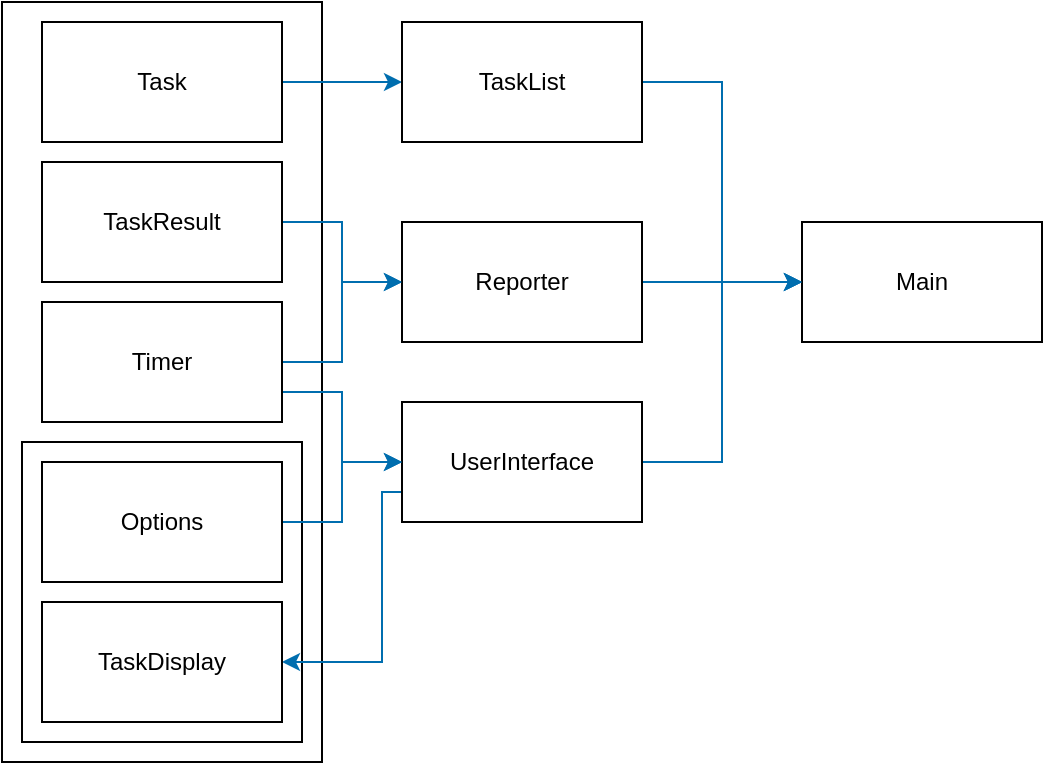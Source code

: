 <mxfile version="13.1.13" type="device"><diagram id="YOTNXS38QvDWAtKlZDl3" name="Page-1"><mxGraphModel dx="1113" dy="797" grid="1" gridSize="10" guides="1" tooltips="1" connect="1" arrows="1" fold="1" page="1" pageScale="1" pageWidth="850" pageHeight="1100" math="0" shadow="0"><root><mxCell id="0"/><mxCell id="1" parent="0"/><mxCell id="z2-pYEgkOUEVxaH-GHpu-48" value="" style="rounded=0;whiteSpace=wrap;html=1;fillColor=#ffffff;" vertex="1" parent="1"><mxGeometry x="10" y="10" width="160" height="380" as="geometry"/></mxCell><mxCell id="z2-pYEgkOUEVxaH-GHpu-38" value="" style="rounded=0;whiteSpace=wrap;html=1;fillColor=#ffffff;" vertex="1" parent="1"><mxGeometry x="20" y="230" width="140" height="150" as="geometry"/></mxCell><mxCell id="z2-pYEgkOUEVxaH-GHpu-62" style="edgeStyle=orthogonalEdgeStyle;rounded=0;orthogonalLoop=1;jettySize=auto;html=1;exitX=1;exitY=0.5;exitDx=0;exitDy=0;entryX=0;entryY=0.5;entryDx=0;entryDy=0;fillColor=#1ba1e2;strokeColor=#006EAF;" edge="1" parent="1" source="z2-pYEgkOUEVxaH-GHpu-1" target="z2-pYEgkOUEVxaH-GHpu-5"><mxGeometry relative="1" as="geometry"/></mxCell><mxCell id="z2-pYEgkOUEVxaH-GHpu-64" style="edgeStyle=orthogonalEdgeStyle;rounded=0;orthogonalLoop=1;jettySize=auto;html=1;exitX=0;exitY=0.75;exitDx=0;exitDy=0;entryX=1;entryY=0.5;entryDx=0;entryDy=0;fillColor=#1ba1e2;strokeColor=#006EAF;" edge="1" parent="1" source="z2-pYEgkOUEVxaH-GHpu-1" target="z2-pYEgkOUEVxaH-GHpu-3"><mxGeometry relative="1" as="geometry"><Array as="points"><mxPoint x="200" y="255"/><mxPoint x="200" y="340"/></Array></mxGeometry></mxCell><mxCell id="z2-pYEgkOUEVxaH-GHpu-1" value="UserInterface" style="rounded=0;whiteSpace=wrap;html=1;" vertex="1" parent="1"><mxGeometry x="210" y="210" width="120" height="60" as="geometry"/></mxCell><mxCell id="z2-pYEgkOUEVxaH-GHpu-50" style="edgeStyle=orthogonalEdgeStyle;rounded=0;orthogonalLoop=1;jettySize=auto;html=1;exitX=1;exitY=0.5;exitDx=0;exitDy=0;entryX=0;entryY=0.5;entryDx=0;entryDy=0;fillColor=#1ba1e2;strokeColor=#006EAF;" edge="1" parent="1" source="z2-pYEgkOUEVxaH-GHpu-2" target="z2-pYEgkOUEVxaH-GHpu-43"><mxGeometry relative="1" as="geometry"/></mxCell><mxCell id="z2-pYEgkOUEVxaH-GHpu-2" value="&lt;div&gt;Task&lt;/div&gt;" style="rounded=0;whiteSpace=wrap;html=1;" vertex="1" parent="1"><mxGeometry x="30" y="20" width="120" height="60" as="geometry"/></mxCell><mxCell id="z2-pYEgkOUEVxaH-GHpu-3" value="&lt;div&gt;TaskDisplay&lt;/div&gt;" style="rounded=0;whiteSpace=wrap;html=1;" vertex="1" parent="1"><mxGeometry x="30" y="310" width="120" height="60" as="geometry"/></mxCell><mxCell id="z2-pYEgkOUEVxaH-GHpu-5" value="&lt;div&gt;Main&lt;/div&gt;" style="rounded=0;whiteSpace=wrap;html=1;" vertex="1" parent="1"><mxGeometry x="410" y="120" width="120" height="60" as="geometry"/></mxCell><mxCell id="z2-pYEgkOUEVxaH-GHpu-67" style="edgeStyle=orthogonalEdgeStyle;rounded=0;orthogonalLoop=1;jettySize=auto;html=1;exitX=1;exitY=0.5;exitDx=0;exitDy=0;entryX=0;entryY=0.5;entryDx=0;entryDy=0;fillColor=#1ba1e2;strokeColor=#006EAF;" edge="1" parent="1" source="z2-pYEgkOUEVxaH-GHpu-6" target="z2-pYEgkOUEVxaH-GHpu-9"><mxGeometry relative="1" as="geometry"/></mxCell><mxCell id="z2-pYEgkOUEVxaH-GHpu-6" value="TaskResult" style="rounded=0;whiteSpace=wrap;html=1;" vertex="1" parent="1"><mxGeometry x="30" y="90" width="120" height="60" as="geometry"/></mxCell><mxCell id="z2-pYEgkOUEVxaH-GHpu-45" style="edgeStyle=orthogonalEdgeStyle;rounded=0;orthogonalLoop=1;jettySize=auto;html=1;exitX=1;exitY=0.5;exitDx=0;exitDy=0;entryX=0;entryY=0.5;entryDx=0;entryDy=0;fillColor=#1ba1e2;strokeColor=#006EAF;" edge="1" parent="1" source="z2-pYEgkOUEVxaH-GHpu-9" target="z2-pYEgkOUEVxaH-GHpu-5"><mxGeometry relative="1" as="geometry"/></mxCell><mxCell id="z2-pYEgkOUEVxaH-GHpu-9" value="&lt;div&gt;Reporter&lt;/div&gt;" style="rounded=0;whiteSpace=wrap;html=1;" vertex="1" parent="1"><mxGeometry x="210" y="120" width="120" height="60" as="geometry"/></mxCell><mxCell id="z2-pYEgkOUEVxaH-GHpu-60" style="edgeStyle=orthogonalEdgeStyle;rounded=0;orthogonalLoop=1;jettySize=auto;html=1;exitX=1;exitY=0.5;exitDx=0;exitDy=0;entryX=0;entryY=0.5;entryDx=0;entryDy=0;fillColor=#1ba1e2;strokeColor=#006EAF;" edge="1" parent="1" source="z2-pYEgkOUEVxaH-GHpu-23" target="z2-pYEgkOUEVxaH-GHpu-1"><mxGeometry relative="1" as="geometry"/></mxCell><mxCell id="z2-pYEgkOUEVxaH-GHpu-23" value="&lt;div&gt;Options&lt;/div&gt;" style="rounded=0;whiteSpace=wrap;html=1;" vertex="1" parent="1"><mxGeometry x="30" y="240" width="120" height="60" as="geometry"/></mxCell><mxCell id="z2-pYEgkOUEVxaH-GHpu-46" style="edgeStyle=orthogonalEdgeStyle;rounded=0;orthogonalLoop=1;jettySize=auto;html=1;exitX=1;exitY=0.5;exitDx=0;exitDy=0;entryX=0;entryY=0.5;entryDx=0;entryDy=0;fillColor=#1ba1e2;strokeColor=#006EAF;" edge="1" parent="1" source="z2-pYEgkOUEVxaH-GHpu-43" target="z2-pYEgkOUEVxaH-GHpu-5"><mxGeometry relative="1" as="geometry"/></mxCell><mxCell id="z2-pYEgkOUEVxaH-GHpu-43" value="TaskList" style="rounded=0;whiteSpace=wrap;html=1;" vertex="1" parent="1"><mxGeometry x="210" y="20" width="120" height="60" as="geometry"/></mxCell><mxCell id="z2-pYEgkOUEVxaH-GHpu-59" style="edgeStyle=orthogonalEdgeStyle;rounded=0;orthogonalLoop=1;jettySize=auto;html=1;exitX=1;exitY=0.75;exitDx=0;exitDy=0;entryX=0;entryY=0.5;entryDx=0;entryDy=0;fillColor=#1ba1e2;strokeColor=#006EAF;" edge="1" parent="1" source="z2-pYEgkOUEVxaH-GHpu-54" target="z2-pYEgkOUEVxaH-GHpu-1"><mxGeometry relative="1" as="geometry"/></mxCell><mxCell id="z2-pYEgkOUEVxaH-GHpu-68" style="edgeStyle=orthogonalEdgeStyle;rounded=0;orthogonalLoop=1;jettySize=auto;html=1;exitX=1;exitY=0.5;exitDx=0;exitDy=0;entryX=0;entryY=0.5;entryDx=0;entryDy=0;fillColor=#1ba1e2;strokeColor=#006EAF;" edge="1" parent="1" source="z2-pYEgkOUEVxaH-GHpu-54" target="z2-pYEgkOUEVxaH-GHpu-9"><mxGeometry relative="1" as="geometry"/></mxCell><mxCell id="z2-pYEgkOUEVxaH-GHpu-54" value="Timer" style="rounded=0;whiteSpace=wrap;html=1;" vertex="1" parent="1"><mxGeometry x="30" y="160" width="120" height="60" as="geometry"/></mxCell></root></mxGraphModel></diagram></mxfile>